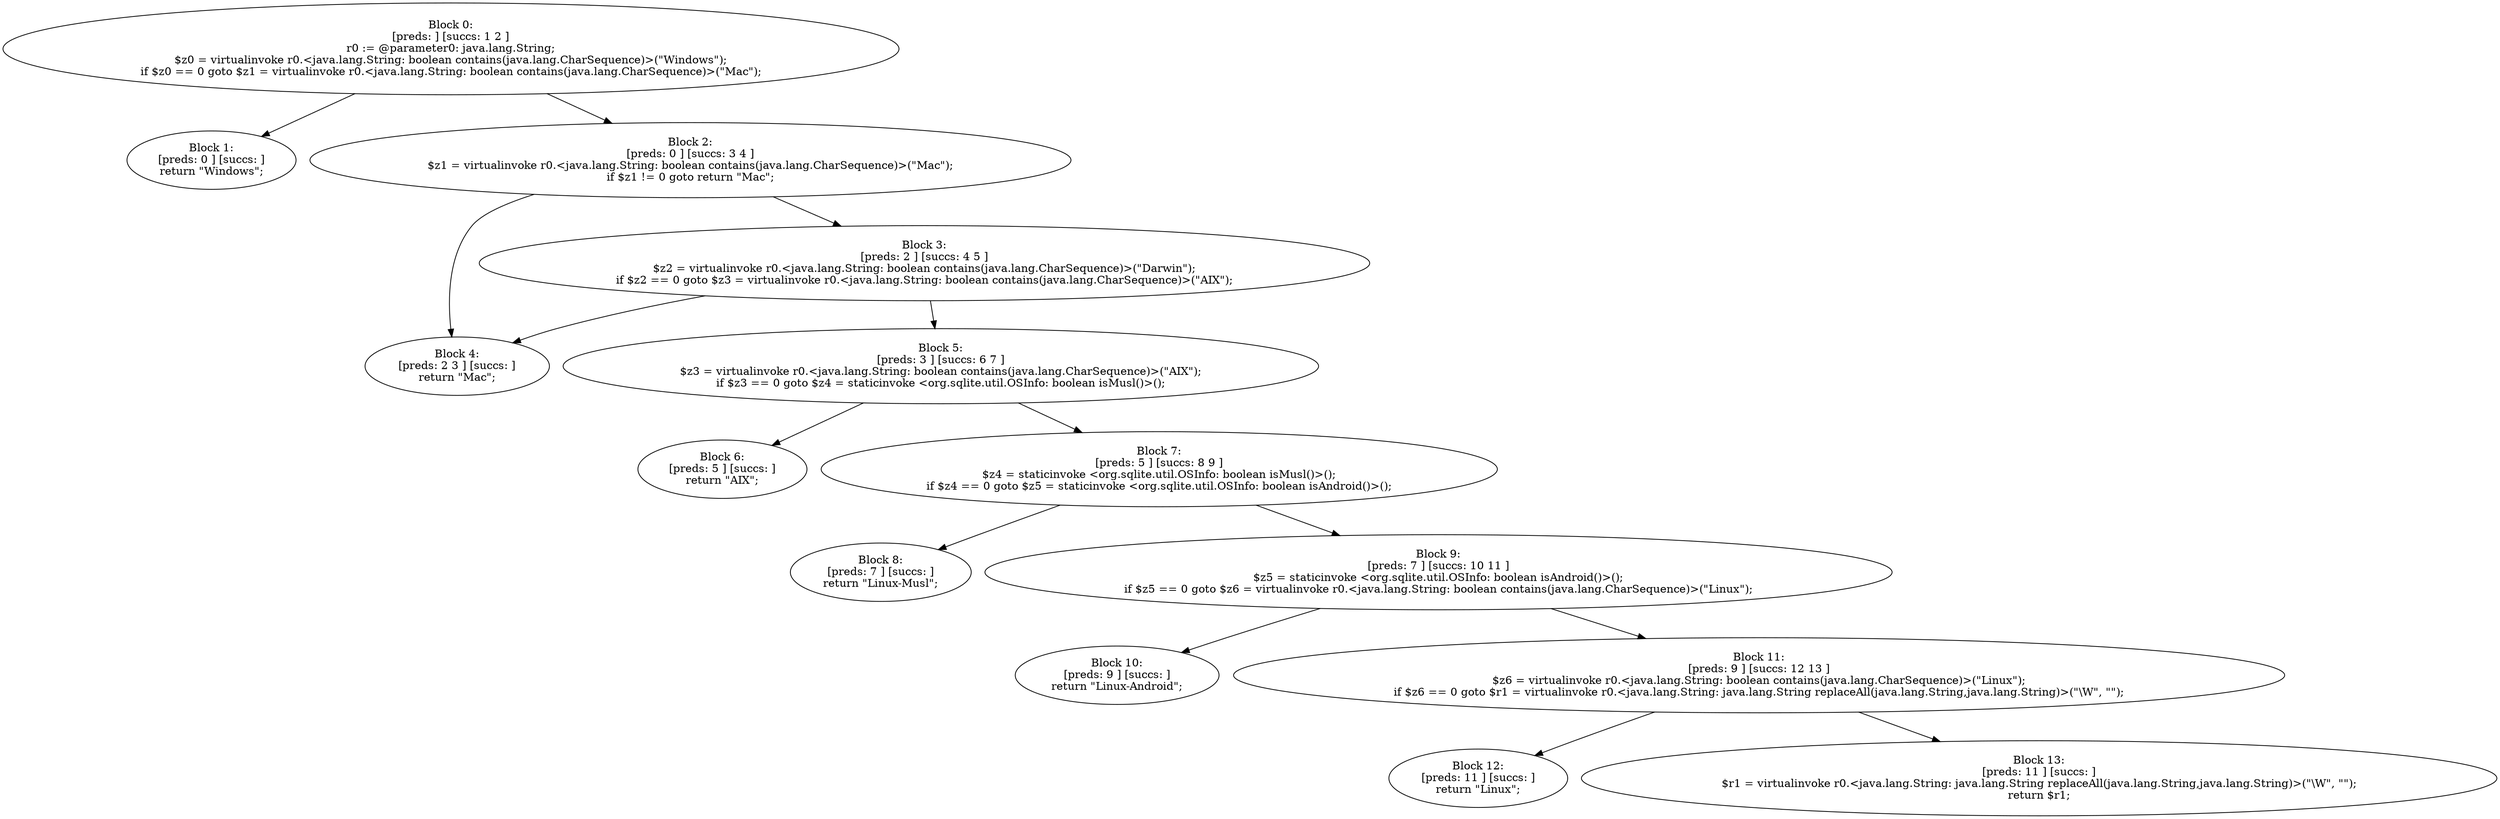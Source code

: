 digraph "unitGraph" {
    "Block 0:
[preds: ] [succs: 1 2 ]
r0 := @parameter0: java.lang.String;
$z0 = virtualinvoke r0.<java.lang.String: boolean contains(java.lang.CharSequence)>(\"Windows\");
if $z0 == 0 goto $z1 = virtualinvoke r0.<java.lang.String: boolean contains(java.lang.CharSequence)>(\"Mac\");
"
    "Block 1:
[preds: 0 ] [succs: ]
return \"Windows\";
"
    "Block 2:
[preds: 0 ] [succs: 3 4 ]
$z1 = virtualinvoke r0.<java.lang.String: boolean contains(java.lang.CharSequence)>(\"Mac\");
if $z1 != 0 goto return \"Mac\";
"
    "Block 3:
[preds: 2 ] [succs: 4 5 ]
$z2 = virtualinvoke r0.<java.lang.String: boolean contains(java.lang.CharSequence)>(\"Darwin\");
if $z2 == 0 goto $z3 = virtualinvoke r0.<java.lang.String: boolean contains(java.lang.CharSequence)>(\"AIX\");
"
    "Block 4:
[preds: 2 3 ] [succs: ]
return \"Mac\";
"
    "Block 5:
[preds: 3 ] [succs: 6 7 ]
$z3 = virtualinvoke r0.<java.lang.String: boolean contains(java.lang.CharSequence)>(\"AIX\");
if $z3 == 0 goto $z4 = staticinvoke <org.sqlite.util.OSInfo: boolean isMusl()>();
"
    "Block 6:
[preds: 5 ] [succs: ]
return \"AIX\";
"
    "Block 7:
[preds: 5 ] [succs: 8 9 ]
$z4 = staticinvoke <org.sqlite.util.OSInfo: boolean isMusl()>();
if $z4 == 0 goto $z5 = staticinvoke <org.sqlite.util.OSInfo: boolean isAndroid()>();
"
    "Block 8:
[preds: 7 ] [succs: ]
return \"Linux-Musl\";
"
    "Block 9:
[preds: 7 ] [succs: 10 11 ]
$z5 = staticinvoke <org.sqlite.util.OSInfo: boolean isAndroid()>();
if $z5 == 0 goto $z6 = virtualinvoke r0.<java.lang.String: boolean contains(java.lang.CharSequence)>(\"Linux\");
"
    "Block 10:
[preds: 9 ] [succs: ]
return \"Linux-Android\";
"
    "Block 11:
[preds: 9 ] [succs: 12 13 ]
$z6 = virtualinvoke r0.<java.lang.String: boolean contains(java.lang.CharSequence)>(\"Linux\");
if $z6 == 0 goto $r1 = virtualinvoke r0.<java.lang.String: java.lang.String replaceAll(java.lang.String,java.lang.String)>(\"\\W\", \"\");
"
    "Block 12:
[preds: 11 ] [succs: ]
return \"Linux\";
"
    "Block 13:
[preds: 11 ] [succs: ]
$r1 = virtualinvoke r0.<java.lang.String: java.lang.String replaceAll(java.lang.String,java.lang.String)>(\"\\W\", \"\");
return $r1;
"
    "Block 0:
[preds: ] [succs: 1 2 ]
r0 := @parameter0: java.lang.String;
$z0 = virtualinvoke r0.<java.lang.String: boolean contains(java.lang.CharSequence)>(\"Windows\");
if $z0 == 0 goto $z1 = virtualinvoke r0.<java.lang.String: boolean contains(java.lang.CharSequence)>(\"Mac\");
"->"Block 1:
[preds: 0 ] [succs: ]
return \"Windows\";
";
    "Block 0:
[preds: ] [succs: 1 2 ]
r0 := @parameter0: java.lang.String;
$z0 = virtualinvoke r0.<java.lang.String: boolean contains(java.lang.CharSequence)>(\"Windows\");
if $z0 == 0 goto $z1 = virtualinvoke r0.<java.lang.String: boolean contains(java.lang.CharSequence)>(\"Mac\");
"->"Block 2:
[preds: 0 ] [succs: 3 4 ]
$z1 = virtualinvoke r0.<java.lang.String: boolean contains(java.lang.CharSequence)>(\"Mac\");
if $z1 != 0 goto return \"Mac\";
";
    "Block 2:
[preds: 0 ] [succs: 3 4 ]
$z1 = virtualinvoke r0.<java.lang.String: boolean contains(java.lang.CharSequence)>(\"Mac\");
if $z1 != 0 goto return \"Mac\";
"->"Block 3:
[preds: 2 ] [succs: 4 5 ]
$z2 = virtualinvoke r0.<java.lang.String: boolean contains(java.lang.CharSequence)>(\"Darwin\");
if $z2 == 0 goto $z3 = virtualinvoke r0.<java.lang.String: boolean contains(java.lang.CharSequence)>(\"AIX\");
";
    "Block 2:
[preds: 0 ] [succs: 3 4 ]
$z1 = virtualinvoke r0.<java.lang.String: boolean contains(java.lang.CharSequence)>(\"Mac\");
if $z1 != 0 goto return \"Mac\";
"->"Block 4:
[preds: 2 3 ] [succs: ]
return \"Mac\";
";
    "Block 3:
[preds: 2 ] [succs: 4 5 ]
$z2 = virtualinvoke r0.<java.lang.String: boolean contains(java.lang.CharSequence)>(\"Darwin\");
if $z2 == 0 goto $z3 = virtualinvoke r0.<java.lang.String: boolean contains(java.lang.CharSequence)>(\"AIX\");
"->"Block 4:
[preds: 2 3 ] [succs: ]
return \"Mac\";
";
    "Block 3:
[preds: 2 ] [succs: 4 5 ]
$z2 = virtualinvoke r0.<java.lang.String: boolean contains(java.lang.CharSequence)>(\"Darwin\");
if $z2 == 0 goto $z3 = virtualinvoke r0.<java.lang.String: boolean contains(java.lang.CharSequence)>(\"AIX\");
"->"Block 5:
[preds: 3 ] [succs: 6 7 ]
$z3 = virtualinvoke r0.<java.lang.String: boolean contains(java.lang.CharSequence)>(\"AIX\");
if $z3 == 0 goto $z4 = staticinvoke <org.sqlite.util.OSInfo: boolean isMusl()>();
";
    "Block 5:
[preds: 3 ] [succs: 6 7 ]
$z3 = virtualinvoke r0.<java.lang.String: boolean contains(java.lang.CharSequence)>(\"AIX\");
if $z3 == 0 goto $z4 = staticinvoke <org.sqlite.util.OSInfo: boolean isMusl()>();
"->"Block 6:
[preds: 5 ] [succs: ]
return \"AIX\";
";
    "Block 5:
[preds: 3 ] [succs: 6 7 ]
$z3 = virtualinvoke r0.<java.lang.String: boolean contains(java.lang.CharSequence)>(\"AIX\");
if $z3 == 0 goto $z4 = staticinvoke <org.sqlite.util.OSInfo: boolean isMusl()>();
"->"Block 7:
[preds: 5 ] [succs: 8 9 ]
$z4 = staticinvoke <org.sqlite.util.OSInfo: boolean isMusl()>();
if $z4 == 0 goto $z5 = staticinvoke <org.sqlite.util.OSInfo: boolean isAndroid()>();
";
    "Block 7:
[preds: 5 ] [succs: 8 9 ]
$z4 = staticinvoke <org.sqlite.util.OSInfo: boolean isMusl()>();
if $z4 == 0 goto $z5 = staticinvoke <org.sqlite.util.OSInfo: boolean isAndroid()>();
"->"Block 8:
[preds: 7 ] [succs: ]
return \"Linux-Musl\";
";
    "Block 7:
[preds: 5 ] [succs: 8 9 ]
$z4 = staticinvoke <org.sqlite.util.OSInfo: boolean isMusl()>();
if $z4 == 0 goto $z5 = staticinvoke <org.sqlite.util.OSInfo: boolean isAndroid()>();
"->"Block 9:
[preds: 7 ] [succs: 10 11 ]
$z5 = staticinvoke <org.sqlite.util.OSInfo: boolean isAndroid()>();
if $z5 == 0 goto $z6 = virtualinvoke r0.<java.lang.String: boolean contains(java.lang.CharSequence)>(\"Linux\");
";
    "Block 9:
[preds: 7 ] [succs: 10 11 ]
$z5 = staticinvoke <org.sqlite.util.OSInfo: boolean isAndroid()>();
if $z5 == 0 goto $z6 = virtualinvoke r0.<java.lang.String: boolean contains(java.lang.CharSequence)>(\"Linux\");
"->"Block 10:
[preds: 9 ] [succs: ]
return \"Linux-Android\";
";
    "Block 9:
[preds: 7 ] [succs: 10 11 ]
$z5 = staticinvoke <org.sqlite.util.OSInfo: boolean isAndroid()>();
if $z5 == 0 goto $z6 = virtualinvoke r0.<java.lang.String: boolean contains(java.lang.CharSequence)>(\"Linux\");
"->"Block 11:
[preds: 9 ] [succs: 12 13 ]
$z6 = virtualinvoke r0.<java.lang.String: boolean contains(java.lang.CharSequence)>(\"Linux\");
if $z6 == 0 goto $r1 = virtualinvoke r0.<java.lang.String: java.lang.String replaceAll(java.lang.String,java.lang.String)>(\"\\W\", \"\");
";
    "Block 11:
[preds: 9 ] [succs: 12 13 ]
$z6 = virtualinvoke r0.<java.lang.String: boolean contains(java.lang.CharSequence)>(\"Linux\");
if $z6 == 0 goto $r1 = virtualinvoke r0.<java.lang.String: java.lang.String replaceAll(java.lang.String,java.lang.String)>(\"\\W\", \"\");
"->"Block 12:
[preds: 11 ] [succs: ]
return \"Linux\";
";
    "Block 11:
[preds: 9 ] [succs: 12 13 ]
$z6 = virtualinvoke r0.<java.lang.String: boolean contains(java.lang.CharSequence)>(\"Linux\");
if $z6 == 0 goto $r1 = virtualinvoke r0.<java.lang.String: java.lang.String replaceAll(java.lang.String,java.lang.String)>(\"\\W\", \"\");
"->"Block 13:
[preds: 11 ] [succs: ]
$r1 = virtualinvoke r0.<java.lang.String: java.lang.String replaceAll(java.lang.String,java.lang.String)>(\"\\W\", \"\");
return $r1;
";
}
